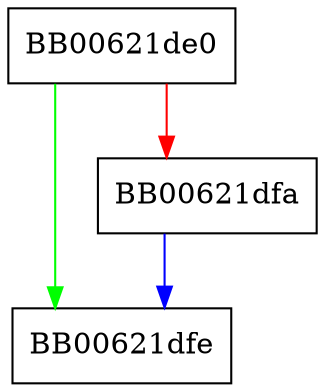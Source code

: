 digraph PKCS12_SAFEBAG_get0_p8inf {
  node [shape="box"];
  graph [splines=ortho];
  BB00621de0 -> BB00621dfe [color="green"];
  BB00621de0 -> BB00621dfa [color="red"];
  BB00621dfa -> BB00621dfe [color="blue"];
}